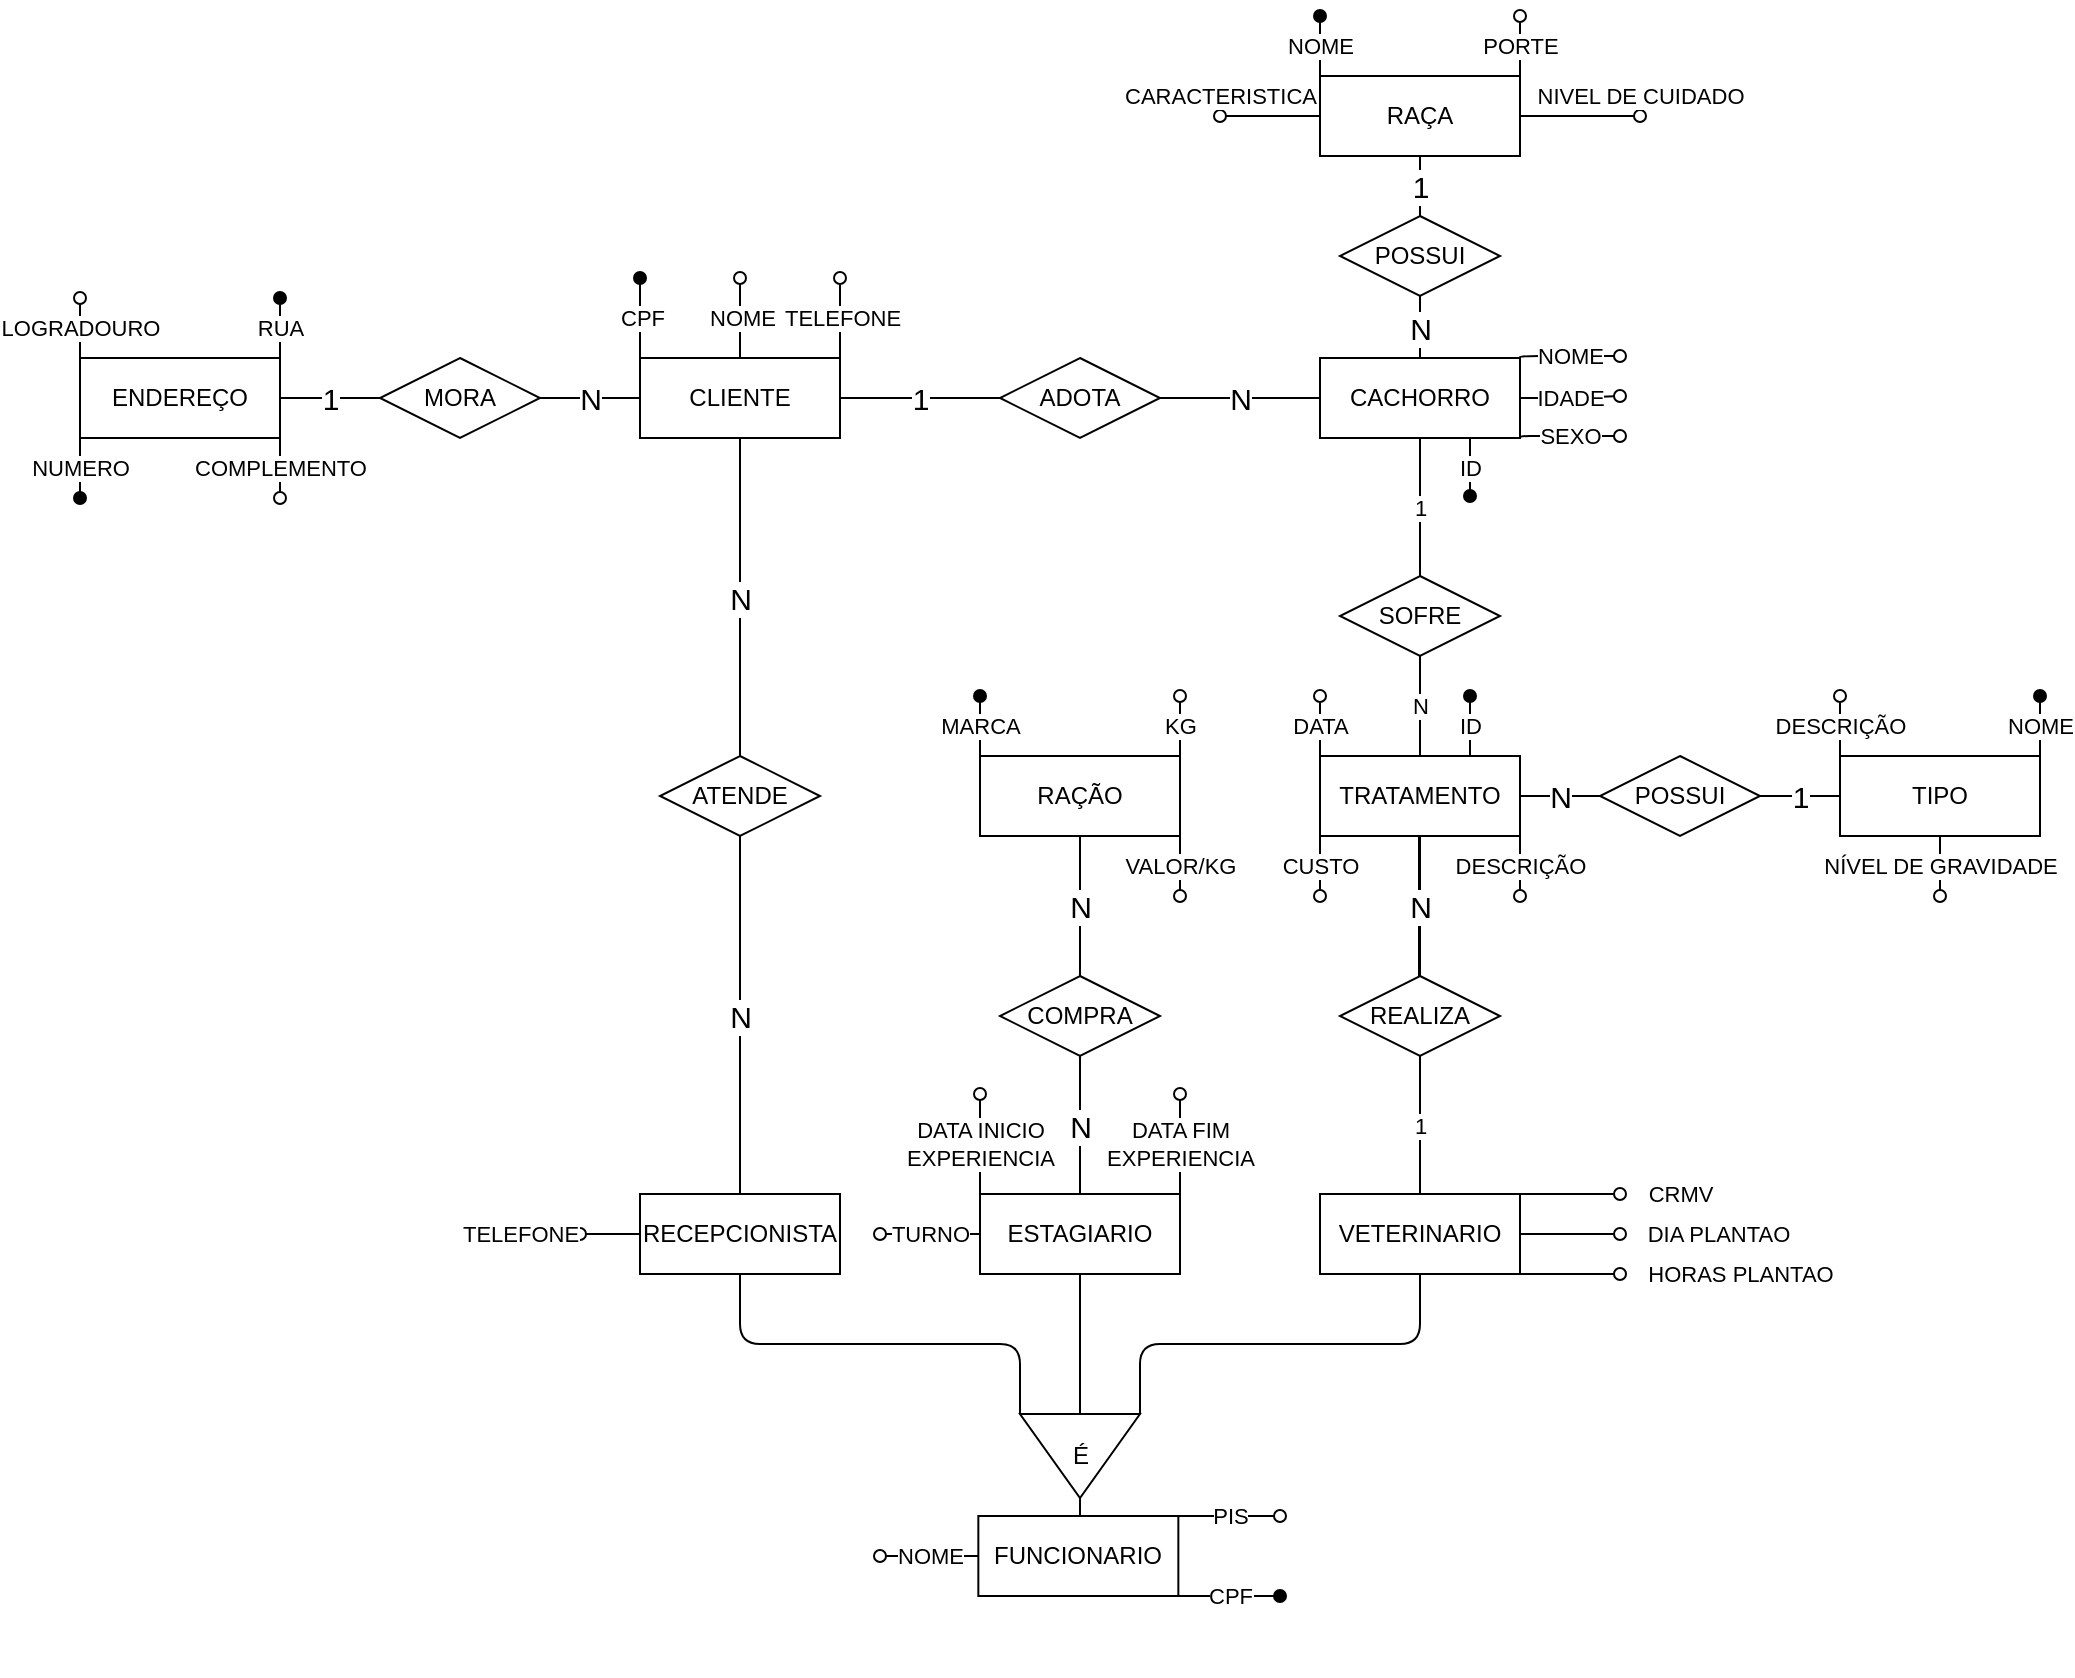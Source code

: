 <mxfile version="14.4.3" type="device"><diagram id="XedlNGm-TynJcrJwftUU" name="Página-1"><mxGraphModel dx="774" dy="694" grid="1" gridSize="10" guides="1" tooltips="1" connect="1" arrows="1" fold="1" page="1" pageScale="1" pageWidth="1169" pageHeight="827" math="0" shadow="0"><root><mxCell id="0"/><mxCell id="1" parent="0"/><mxCell id="xJMYAYX4URUipwAEhedn-18" value="" style="edgeStyle=orthogonalEdgeStyle;orthogonalLoop=1;jettySize=auto;html=1;endArrow=none;endFill=0;" parent="1" source="xJMYAYX4URUipwAEhedn-1" target="xJMYAYX4URUipwAEhedn-14" edge="1"><mxGeometry relative="1" as="geometry"/></mxCell><mxCell id="FJ8FyLJCxzzB5OLbuEVN-20" value="NOME" style="edgeStyle=orthogonalEdgeStyle;orthogonalLoop=1;jettySize=auto;html=1;exitX=1;exitY=0;exitDx=0;exitDy=0;endArrow=oval;endFill=0;" parent="1" source="xJMYAYX4URUipwAEhedn-1" edge="1"><mxGeometry relative="1" as="geometry"><mxPoint x="840" y="180" as="targetPoint"/><Array as="points"><mxPoint x="810" y="180"/><mxPoint x="810" y="180"/></Array></mxGeometry></mxCell><mxCell id="FJ8FyLJCxzzB5OLbuEVN-23" value="IDADE" style="edgeStyle=orthogonalEdgeStyle;orthogonalLoop=1;jettySize=auto;html=1;exitX=1;exitY=0.5;exitDx=0;exitDy=0;endArrow=oval;endFill=0;" parent="1" source="xJMYAYX4URUipwAEhedn-1" edge="1"><mxGeometry relative="1" as="geometry"><mxPoint x="840" y="200" as="targetPoint"/></mxGeometry></mxCell><mxCell id="FJ8FyLJCxzzB5OLbuEVN-24" value="SEXO" style="edgeStyle=orthogonalEdgeStyle;orthogonalLoop=1;jettySize=auto;html=1;exitX=1;exitY=1;exitDx=0;exitDy=0;endArrow=oval;endFill=0;" parent="1" source="xJMYAYX4URUipwAEhedn-1" edge="1"><mxGeometry relative="1" as="geometry"><mxPoint x="840" y="220" as="targetPoint"/><Array as="points"><mxPoint x="800" y="220"/><mxPoint x="800" y="220"/></Array></mxGeometry></mxCell><mxCell id="FJ8FyLJCxzzB5OLbuEVN-27" value="ID" style="edgeStyle=orthogonalEdgeStyle;orthogonalLoop=1;jettySize=auto;html=1;exitX=0.75;exitY=1;exitDx=0;exitDy=0;endArrow=oval;endFill=1;" parent="1" source="xJMYAYX4URUipwAEhedn-1" edge="1"><mxGeometry relative="1" as="geometry"><mxPoint x="765" y="250" as="targetPoint"/></mxGeometry></mxCell><mxCell id="xJMYAYX4URUipwAEhedn-1" value="CACHORRO" style="whiteSpace=wrap;html=1;align=center;" parent="1" vertex="1"><mxGeometry x="690" y="181" width="100" height="40" as="geometry"/></mxCell><mxCell id="FJ8FyLJCxzzB5OLbuEVN-21" value="NOME" style="edgeStyle=orthogonalEdgeStyle;orthogonalLoop=1;jettySize=auto;html=1;exitX=0;exitY=0;exitDx=0;exitDy=0;endArrow=oval;endFill=1;" parent="1" source="xJMYAYX4URUipwAEhedn-2" edge="1"><mxGeometry relative="1" as="geometry"><mxPoint x="690" y="10" as="targetPoint"/></mxGeometry></mxCell><mxCell id="FJ8FyLJCxzzB5OLbuEVN-22" value="PORTE" style="edgeStyle=orthogonalEdgeStyle;orthogonalLoop=1;jettySize=auto;html=1;exitX=1;exitY=0;exitDx=0;exitDy=0;endArrow=oval;endFill=0;" parent="1" source="xJMYAYX4URUipwAEhedn-2" edge="1"><mxGeometry relative="1" as="geometry"><mxPoint x="790" y="10" as="targetPoint"/></mxGeometry></mxCell><mxCell id="q4h8IBON4PKdlbSrn7El-2" value="NIVEL DE CUIDADO" style="edgeStyle=orthogonalEdgeStyle;orthogonalLoop=1;jettySize=auto;html=1;exitX=1;exitY=0.5;exitDx=0;exitDy=0;endArrow=oval;endFill=0;" parent="1" source="xJMYAYX4URUipwAEhedn-2" edge="1"><mxGeometry x="1" y="10" relative="1" as="geometry"><mxPoint x="850" y="60" as="targetPoint"/><mxPoint as="offset"/></mxGeometry></mxCell><mxCell id="q4h8IBON4PKdlbSrn7El-3" value="CARACTERISTICA" style="edgeStyle=orthogonalEdgeStyle;orthogonalLoop=1;jettySize=auto;html=1;exitX=0;exitY=0.5;exitDx=0;exitDy=0;endArrow=oval;endFill=0;" parent="1" source="xJMYAYX4URUipwAEhedn-2" edge="1"><mxGeometry x="1" y="-10" relative="1" as="geometry"><mxPoint x="640" y="60" as="targetPoint"/><mxPoint as="offset"/></mxGeometry></mxCell><mxCell id="xJMYAYX4URUipwAEhedn-2" value="RAÇA" style="whiteSpace=wrap;html=1;align=center;" parent="1" vertex="1"><mxGeometry x="690" y="40" width="100" height="40" as="geometry"/></mxCell><mxCell id="FJ8FyLJCxzzB5OLbuEVN-13" value="CRMV" style="edgeStyle=orthogonalEdgeStyle;orthogonalLoop=1;jettySize=auto;html=1;exitX=1;exitY=0;exitDx=0;exitDy=0;endArrow=oval;endFill=0;" parent="1" source="xJMYAYX4URUipwAEhedn-5" edge="1"><mxGeometry x="1" y="30" relative="1" as="geometry"><mxPoint x="840" y="599" as="targetPoint"/><Array as="points"><mxPoint x="810" y="599"/><mxPoint x="810" y="599"/></Array><mxPoint x="30" y="30" as="offset"/></mxGeometry></mxCell><mxCell id="5Rn8ZBF-tjlBRXu6AQv--5" value="DIA PLANTAO" style="edgeStyle=orthogonalEdgeStyle;orthogonalLoop=1;jettySize=auto;html=1;exitX=1;exitY=0.5;exitDx=0;exitDy=0;endArrow=oval;endFill=0;" parent="1" source="xJMYAYX4URUipwAEhedn-5" edge="1"><mxGeometry x="1" y="50" relative="1" as="geometry"><mxPoint x="840" y="619" as="targetPoint"/><mxPoint x="50" y="50" as="offset"/></mxGeometry></mxCell><mxCell id="5Rn8ZBF-tjlBRXu6AQv--6" value="HORAS PLANTAO" style="edgeStyle=orthogonalEdgeStyle;orthogonalLoop=1;jettySize=auto;html=1;exitX=1;exitY=1;exitDx=0;exitDy=0;endArrow=oval;endFill=0;" parent="1" source="xJMYAYX4URUipwAEhedn-5" edge="1"><mxGeometry x="1" y="60" relative="1" as="geometry"><mxPoint x="840" y="639" as="targetPoint"/><Array as="points"><mxPoint x="810" y="639"/><mxPoint x="810" y="639"/></Array><mxPoint x="60" y="60" as="offset"/></mxGeometry></mxCell><mxCell id="xJMYAYX4URUipwAEhedn-5" value="VETERINARIO" style="whiteSpace=wrap;html=1;align=center;" parent="1" vertex="1"><mxGeometry x="690" y="599" width="100" height="40" as="geometry"/></mxCell><mxCell id="EOhZsqawTNz5AvJtSIfE-19" style="edgeStyle=orthogonalEdgeStyle;orthogonalLoop=1;jettySize=auto;html=1;exitX=0.5;exitY=1;exitDx=0;exitDy=0;entryX=1;entryY=1;entryDx=0;entryDy=0;entryPerimeter=0;endArrow=none;endFill=0;" parent="1" source="xJMYAYX4URUipwAEhedn-6" target="xJMYAYX4URUipwAEhedn-23" edge="1"><mxGeometry relative="1" as="geometry"/></mxCell><mxCell id="5Rn8ZBF-tjlBRXu6AQv--3" value="TELEFONE" style="edgeStyle=orthogonalEdgeStyle;orthogonalLoop=1;jettySize=auto;html=1;exitX=0;exitY=0.5;exitDx=0;exitDy=0;endArrow=oval;endFill=0;" parent="1" source="xJMYAYX4URUipwAEhedn-6" edge="1"><mxGeometry x="1" y="30" relative="1" as="geometry"><mxPoint x="320" y="619" as="targetPoint"/><mxPoint x="-30" y="-30" as="offset"/></mxGeometry></mxCell><mxCell id="xJMYAYX4URUipwAEhedn-6" value="RECEPCIONISTA" style="whiteSpace=wrap;html=1;align=center;" parent="1" vertex="1"><mxGeometry x="350" y="599" width="100" height="40" as="geometry"/></mxCell><mxCell id="FJ8FyLJCxzzB5OLbuEVN-25" value="DATA INICIO&lt;br&gt;EXPERIENCIA" style="edgeStyle=orthogonalEdgeStyle;orthogonalLoop=1;jettySize=auto;html=1;exitX=0;exitY=0;exitDx=0;exitDy=0;endArrow=oval;endFill=0;" parent="1" source="xJMYAYX4URUipwAEhedn-8" edge="1"><mxGeometry relative="1" as="geometry"><mxPoint x="520" y="549" as="targetPoint"/></mxGeometry></mxCell><mxCell id="FJ8FyLJCxzzB5OLbuEVN-26" value="DATA FIM&lt;br&gt;EXPERIENCIA" style="edgeStyle=orthogonalEdgeStyle;orthogonalLoop=1;jettySize=auto;html=1;exitX=1;exitY=0;exitDx=0;exitDy=0;endArrow=oval;endFill=0;" parent="1" source="xJMYAYX4URUipwAEhedn-8" edge="1"><mxGeometry relative="1" as="geometry"><mxPoint x="620" y="549" as="targetPoint"/></mxGeometry></mxCell><mxCell id="5Rn8ZBF-tjlBRXu6AQv--4" value="TURNO" style="edgeStyle=orthogonalEdgeStyle;orthogonalLoop=1;jettySize=auto;html=1;exitX=0;exitY=0.5;exitDx=0;exitDy=0;endArrow=oval;endFill=0;" parent="1" source="xJMYAYX4URUipwAEhedn-8" edge="1"><mxGeometry relative="1" as="geometry"><mxPoint x="470" y="619" as="targetPoint"/></mxGeometry></mxCell><mxCell id="xJMYAYX4URUipwAEhedn-8" value="ESTAGIARIO" style="whiteSpace=wrap;html=1;align=center;" parent="1" vertex="1"><mxGeometry x="520" y="599" width="100" height="40" as="geometry"/></mxCell><mxCell id="xJMYAYX4URUipwAEhedn-22" value="N" style="edgeStyle=orthogonalEdgeStyle;orthogonalLoop=1;jettySize=auto;html=1;endArrow=none;endFill=0;fontSize=15;" parent="1" source="xJMYAYX4URUipwAEhedn-9" target="xJMYAYX4URUipwAEhedn-19" edge="1"><mxGeometry relative="1" as="geometry"/></mxCell><mxCell id="xJMYAYX4URUipwAEhedn-21" value="1" style="edgeStyle=orthogonalEdgeStyle;orthogonalLoop=1;jettySize=auto;html=1;endArrow=none;endFill=0;fontSize=15;" parent="1" source="xJMYAYX4URUipwAEhedn-10" target="xJMYAYX4URUipwAEhedn-19" edge="1"><mxGeometry relative="1" as="geometry"/></mxCell><mxCell id="FJ8FyLJCxzzB5OLbuEVN-17" value="MARCA" style="edgeStyle=orthogonalEdgeStyle;orthogonalLoop=1;jettySize=auto;html=1;exitX=0;exitY=0;exitDx=0;exitDy=0;endArrow=oval;endFill=1;" parent="1" source="xJMYAYX4URUipwAEhedn-13" edge="1"><mxGeometry relative="1" as="geometry"><mxPoint x="520" y="350" as="targetPoint"/></mxGeometry></mxCell><mxCell id="FJ8FyLJCxzzB5OLbuEVN-18" value="KG" style="edgeStyle=orthogonalEdgeStyle;orthogonalLoop=1;jettySize=auto;html=1;exitX=1;exitY=0;exitDx=0;exitDy=0;endArrow=oval;endFill=0;" parent="1" source="xJMYAYX4URUipwAEhedn-13" edge="1"><mxGeometry relative="1" as="geometry"><mxPoint x="620" y="350" as="targetPoint"/></mxGeometry></mxCell><mxCell id="FJ8FyLJCxzzB5OLbuEVN-19" value="VALOR/KG" style="edgeStyle=orthogonalEdgeStyle;orthogonalLoop=1;jettySize=auto;html=1;exitX=1;exitY=1;exitDx=0;exitDy=0;endArrow=oval;endFill=0;" parent="1" source="xJMYAYX4URUipwAEhedn-13" edge="1"><mxGeometry relative="1" as="geometry"><mxPoint x="620" y="450" as="targetPoint"/></mxGeometry></mxCell><mxCell id="xJMYAYX4URUipwAEhedn-13" value="RAÇÃO" style="whiteSpace=wrap;html=1;align=center;" parent="1" vertex="1"><mxGeometry x="520" y="380" width="100" height="40" as="geometry"/></mxCell><mxCell id="xJMYAYX4URUipwAEhedn-15" value="1" style="edgeStyle=orthogonalEdgeStyle;orthogonalLoop=1;jettySize=auto;html=1;endArrow=none;endFill=0;fontSize=15;" parent="1" source="xJMYAYX4URUipwAEhedn-14" target="xJMYAYX4URUipwAEhedn-2" edge="1"><mxGeometry relative="1" as="geometry"/></mxCell><mxCell id="xJMYAYX4URUipwAEhedn-16" value="N" style="edgeStyle=orthogonalEdgeStyle;orthogonalLoop=1;jettySize=auto;html=1;endArrow=none;endFill=0;fontSize=15;" parent="1" source="xJMYAYX4URUipwAEhedn-14" target="xJMYAYX4URUipwAEhedn-1" edge="1"><mxGeometry relative="1" as="geometry"/></mxCell><mxCell id="xJMYAYX4URUipwAEhedn-14" value="POSSUI" style="shape=rhombus;perimeter=rhombusPerimeter;whiteSpace=wrap;html=1;align=center;" parent="1" vertex="1"><mxGeometry x="700" y="110" width="80" height="40" as="geometry"/></mxCell><mxCell id="xJMYAYX4URUipwAEhedn-19" value="MORA" style="shape=rhombus;perimeter=rhombusPerimeter;whiteSpace=wrap;html=1;align=center;" parent="1" vertex="1"><mxGeometry x="220" y="181" width="80" height="40" as="geometry"/></mxCell><mxCell id="xJMYAYX4URUipwAEhedn-24" value="" style="edgeStyle=orthogonalEdgeStyle;orthogonalLoop=1;jettySize=auto;html=1;endArrow=none;endFill=0;" parent="1" source="xJMYAYX4URUipwAEhedn-23" target="xJMYAYX4URUipwAEhedn-3" edge="1"><mxGeometry relative="1" as="geometry"/></mxCell><mxCell id="xJMYAYX4URUipwAEhedn-25" style="edgeStyle=orthogonalEdgeStyle;orthogonalLoop=1;jettySize=auto;html=1;exitX=0;exitY=1;exitDx=0;exitDy=0;exitPerimeter=0;entryX=0.5;entryY=1;entryDx=0;entryDy=0;endArrow=none;endFill=0;" parent="1" source="xJMYAYX4URUipwAEhedn-23" target="xJMYAYX4URUipwAEhedn-5" edge="1"><mxGeometry relative="1" as="geometry"/></mxCell><mxCell id="xJMYAYX4URUipwAEhedn-30" value="" style="group;" parent="1" vertex="1" connectable="0"><mxGeometry x="540" y="709" width="60" height="42" as="geometry"/></mxCell><mxCell id="xJMYAYX4URUipwAEhedn-23" value="" style="verticalLabelPosition=bottom;verticalAlign=top;html=1;shape=mxgraph.basic.acute_triangle;dx=0.5;rotation=-180;" parent="xJMYAYX4URUipwAEhedn-30" vertex="1"><mxGeometry width="60" height="42" as="geometry"/></mxCell><mxCell id="xJMYAYX4URUipwAEhedn-29" value="É" style="text;html=1;align=center;verticalAlign=middle;resizable=0;points=[];autosize=1;" parent="xJMYAYX4URUipwAEhedn-30" vertex="1"><mxGeometry x="20" y="11" width="20" height="20" as="geometry"/></mxCell><mxCell id="EOhZsqawTNz5AvJtSIfE-21" value="N" style="edgeStyle=orthogonalEdgeStyle;orthogonalLoop=1;jettySize=auto;html=1;endArrow=none;endFill=0;fontSize=15;" parent="1" source="xJMYAYX4URUipwAEhedn-38" target="xJMYAYX4URUipwAEhedn-8" edge="1"><mxGeometry relative="1" as="geometry"/></mxCell><mxCell id="EOhZsqawTNz5AvJtSIfE-22" value="N" style="edgeStyle=orthogonalEdgeStyle;orthogonalLoop=1;jettySize=auto;html=1;endArrow=none;endFill=0;fontSize=15;" parent="1" source="xJMYAYX4URUipwAEhedn-38" target="xJMYAYX4URUipwAEhedn-13" edge="1"><mxGeometry relative="1" as="geometry"/></mxCell><mxCell id="xJMYAYX4URUipwAEhedn-38" value="COMPRA" style="shape=rhombus;perimeter=rhombusPerimeter;whiteSpace=wrap;html=1;align=center;" parent="1" vertex="1"><mxGeometry x="530" y="490" width="80" height="40" as="geometry"/></mxCell><mxCell id="EOhZsqawTNz5AvJtSIfE-10" value="1" style="edgeStyle=orthogonalEdgeStyle;orthogonalLoop=1;jettySize=auto;html=1;endArrow=none;endFill=0;fontSize=15;" parent="1" source="EOhZsqawTNz5AvJtSIfE-8" target="xJMYAYX4URUipwAEhedn-9" edge="1"><mxGeometry relative="1" as="geometry"/></mxCell><mxCell id="QJ902iO74DPR57PnEqc3-2" value="N" style="edgeStyle=orthogonalEdgeStyle;rounded=0;orthogonalLoop=1;jettySize=auto;html=1;exitX=1;exitY=0.5;exitDx=0;exitDy=0;entryX=0;entryY=0.5;entryDx=0;entryDy=0;endArrow=none;endFill=0;fontSize=15;" parent="1" source="EOhZsqawTNz5AvJtSIfE-8" target="xJMYAYX4URUipwAEhedn-1" edge="1"><mxGeometry relative="1" as="geometry"/></mxCell><mxCell id="EOhZsqawTNz5AvJtSIfE-8" value="ADOTA" style="shape=rhombus;perimeter=rhombusPerimeter;whiteSpace=wrap;html=1;align=center;" parent="1" vertex="1"><mxGeometry x="530" y="181" width="80" height="40" as="geometry"/></mxCell><mxCell id="EOhZsqawTNz5AvJtSIfE-17" value="N" style="edgeStyle=orthogonalEdgeStyle;orthogonalLoop=1;jettySize=auto;html=1;endArrow=none;endFill=0;fontSize=15;" parent="1" source="EOhZsqawTNz5AvJtSIfE-16" target="xJMYAYX4URUipwAEhedn-9" edge="1"><mxGeometry relative="1" as="geometry"/></mxCell><mxCell id="FJ8FyLJCxzzB5OLbuEVN-14" value="N" style="edgeStyle=orthogonalEdgeStyle;orthogonalLoop=1;jettySize=auto;html=1;entryX=0.5;entryY=0;entryDx=0;entryDy=0;endArrow=none;endFill=0;fontSize=15;" parent="1" source="EOhZsqawTNz5AvJtSIfE-16" target="xJMYAYX4URUipwAEhedn-6" edge="1"><mxGeometry relative="1" as="geometry"/></mxCell><mxCell id="EOhZsqawTNz5AvJtSIfE-16" value="ATENDE" style="shape=rhombus;perimeter=rhombusPerimeter;whiteSpace=wrap;html=1;align=center;" parent="1" vertex="1"><mxGeometry x="360" y="380" width="80" height="40" as="geometry"/></mxCell><mxCell id="EOhZsqawTNz5AvJtSIfE-20" style="edgeStyle=orthogonalEdgeStyle;orthogonalLoop=1;jettySize=auto;html=1;exitX=0.5;exitY=1;exitDx=0;exitDy=0;exitPerimeter=0;entryX=0.5;entryY=1;entryDx=0;entryDy=0;endArrow=none;endFill=0;" parent="1" source="xJMYAYX4URUipwAEhedn-23" target="xJMYAYX4URUipwAEhedn-8" edge="1"><mxGeometry relative="1" as="geometry"/></mxCell><mxCell id="EOhZsqawTNz5AvJtSIfE-34" value="N" style="edgeStyle=orthogonalEdgeStyle;orthogonalLoop=1;jettySize=auto;html=1;exitX=0.5;exitY=0;exitDx=0;exitDy=0;entryX=0.5;entryY=1;entryDx=0;entryDy=0;endArrow=none;endFill=0;" parent="1" source="EOhZsqawTNz5AvJtSIfE-27" target="EOhZsqawTNz5AvJtSIfE-30" edge="1"><mxGeometry relative="1" as="geometry"/></mxCell><mxCell id="w13aomsYj2kEFcXb-ovq-7" value="DATA" style="edgeStyle=orthogonalEdgeStyle;orthogonalLoop=1;jettySize=auto;html=1;exitX=0;exitY=0;exitDx=0;exitDy=0;endArrow=oval;endFill=0;" parent="1" source="EOhZsqawTNz5AvJtSIfE-27" edge="1"><mxGeometry relative="1" as="geometry"><mxPoint x="690" y="350" as="targetPoint"/></mxGeometry></mxCell><mxCell id="q4h8IBON4PKdlbSrn7El-5" value="CUSTO" style="edgeStyle=orthogonalEdgeStyle;orthogonalLoop=1;jettySize=auto;html=1;exitX=0;exitY=1;exitDx=0;exitDy=0;endArrow=oval;endFill=0;" parent="1" source="EOhZsqawTNz5AvJtSIfE-27" edge="1"><mxGeometry relative="1" as="geometry"><mxPoint x="690" y="450" as="targetPoint"/></mxGeometry></mxCell><mxCell id="5Rn8ZBF-tjlBRXu6AQv--8" value="N" style="edgeStyle=orthogonalEdgeStyle;orthogonalLoop=1;jettySize=auto;html=1;endArrow=none;endFill=0;fontSize=15;" parent="1" source="EOhZsqawTNz5AvJtSIfE-27" target="5Rn8ZBF-tjlBRXu6AQv--7" edge="1"><mxGeometry relative="1" as="geometry"/></mxCell><mxCell id="5Rn8ZBF-tjlBRXu6AQv--18" value="DESCRIÇÃO" style="edgeStyle=orthogonalEdgeStyle;orthogonalLoop=1;jettySize=auto;html=1;exitX=1;exitY=1;exitDx=0;exitDy=0;endArrow=oval;endFill=0;" parent="1" source="EOhZsqawTNz5AvJtSIfE-27" edge="1"><mxGeometry relative="1" as="geometry"><mxPoint x="790" y="450" as="targetPoint"/></mxGeometry></mxCell><mxCell id="07YF330eBQCuUzr6lQkR-1" value="ID" style="edgeStyle=orthogonalEdgeStyle;rounded=0;orthogonalLoop=1;jettySize=auto;html=1;exitX=0.75;exitY=0;exitDx=0;exitDy=0;endArrow=oval;endFill=1;" edge="1" parent="1" source="EOhZsqawTNz5AvJtSIfE-27"><mxGeometry relative="1" as="geometry"><mxPoint x="765" y="350" as="targetPoint"/></mxGeometry></mxCell><mxCell id="EOhZsqawTNz5AvJtSIfE-27" value="TRATAMENTO" style="whiteSpace=wrap;html=1;align=center;" parent="1" vertex="1"><mxGeometry x="690" y="380" width="100" height="40" as="geometry"/></mxCell><mxCell id="EOhZsqawTNz5AvJtSIfE-35" value="1" style="edgeStyle=orthogonalEdgeStyle;orthogonalLoop=1;jettySize=auto;html=1;exitX=0.5;exitY=0;exitDx=0;exitDy=0;entryX=0.5;entryY=1;entryDx=0;entryDy=0;endArrow=none;endFill=0;" parent="1" source="EOhZsqawTNz5AvJtSIfE-30" target="xJMYAYX4URUipwAEhedn-1" edge="1"><mxGeometry relative="1" as="geometry"/></mxCell><mxCell id="EOhZsqawTNz5AvJtSIfE-30" value="SOFRE" style="shape=rhombus;perimeter=rhombusPerimeter;whiteSpace=wrap;html=1;align=center;" parent="1" vertex="1"><mxGeometry x="700" y="290" width="80" height="40" as="geometry"/></mxCell><mxCell id="EOhZsqawTNz5AvJtSIfE-32" value="N" style="edgeStyle=orthogonalEdgeStyle;orthogonalLoop=1;jettySize=auto;html=1;exitX=0.5;exitY=0;exitDx=0;exitDy=0;entryX=0.5;entryY=1;entryDx=0;entryDy=0;endArrow=none;endFill=0;" parent="1" source="EOhZsqawTNz5AvJtSIfE-31" target="EOhZsqawTNz5AvJtSIfE-27" edge="1"><mxGeometry relative="1" as="geometry"/></mxCell><mxCell id="EOhZsqawTNz5AvJtSIfE-33" value="1" style="edgeStyle=orthogonalEdgeStyle;orthogonalLoop=1;jettySize=auto;html=1;exitX=0.5;exitY=1;exitDx=0;exitDy=0;endArrow=none;endFill=0;" parent="1" source="EOhZsqawTNz5AvJtSIfE-31" target="xJMYAYX4URUipwAEhedn-5" edge="1"><mxGeometry relative="1" as="geometry"/></mxCell><mxCell id="EOhZsqawTNz5AvJtSIfE-31" value="REALIZA" style="shape=rhombus;perimeter=rhombusPerimeter;whiteSpace=wrap;html=1;align=center;" parent="1" vertex="1"><mxGeometry x="700" y="490" width="80" height="40" as="geometry"/></mxCell><mxCell id="FJ8FyLJCxzzB5OLbuEVN-6" value="" style="group;" parent="1" vertex="1" connectable="0"><mxGeometry x="70" y="151" width="100" height="100" as="geometry"/></mxCell><mxCell id="FJ8FyLJCxzzB5OLbuEVN-1" value="LOGRADOURO" style="edgeStyle=orthogonalEdgeStyle;orthogonalLoop=1;jettySize=auto;html=1;exitX=0;exitY=0;exitDx=0;exitDy=0;endArrow=oval;endFill=0;" parent="FJ8FyLJCxzzB5OLbuEVN-6" source="xJMYAYX4URUipwAEhedn-10" edge="1"><mxGeometry relative="1" as="geometry"><mxPoint as="targetPoint"/></mxGeometry></mxCell><mxCell id="FJ8FyLJCxzzB5OLbuEVN-2" value="RUA" style="edgeStyle=orthogonalEdgeStyle;orthogonalLoop=1;jettySize=auto;html=1;exitX=1;exitY=0;exitDx=0;exitDy=0;endArrow=oval;endFill=1;" parent="FJ8FyLJCxzzB5OLbuEVN-6" source="xJMYAYX4URUipwAEhedn-10" edge="1"><mxGeometry relative="1" as="geometry"><mxPoint x="100" as="targetPoint"/></mxGeometry></mxCell><mxCell id="FJ8FyLJCxzzB5OLbuEVN-3" value="NUMERO" style="edgeStyle=orthogonalEdgeStyle;orthogonalLoop=1;jettySize=auto;html=1;exitX=0;exitY=1;exitDx=0;exitDy=0;endArrow=oval;endFill=1;" parent="FJ8FyLJCxzzB5OLbuEVN-6" source="xJMYAYX4URUipwAEhedn-10" edge="1"><mxGeometry relative="1" as="geometry"><mxPoint y="100" as="targetPoint"/></mxGeometry></mxCell><mxCell id="FJ8FyLJCxzzB5OLbuEVN-4" value="COMPLEMENTO" style="edgeStyle=orthogonalEdgeStyle;orthogonalLoop=1;jettySize=auto;html=1;exitX=1;exitY=1;exitDx=0;exitDy=0;endArrow=oval;endFill=0;" parent="FJ8FyLJCxzzB5OLbuEVN-6" source="xJMYAYX4URUipwAEhedn-10" edge="1"><mxGeometry relative="1" as="geometry"><mxPoint x="100" y="100" as="targetPoint"/></mxGeometry></mxCell><mxCell id="xJMYAYX4URUipwAEhedn-10" value="ENDEREÇO" style="whiteSpace=wrap;html=1;align=center;" parent="FJ8FyLJCxzzB5OLbuEVN-6" vertex="1"><mxGeometry y="30" width="100" height="40" as="geometry"/></mxCell><mxCell id="FJ8FyLJCxzzB5OLbuEVN-15" value="" style="group;" parent="1" vertex="1" connectable="0"><mxGeometry x="350" y="141" width="100" height="80" as="geometry"/></mxCell><mxCell id="FJ8FyLJCxzzB5OLbuEVN-7" value="CPF" style="edgeStyle=orthogonalEdgeStyle;orthogonalLoop=1;jettySize=auto;html=1;exitX=0;exitY=0;exitDx=0;exitDy=0;endArrow=oval;endFill=1;" parent="FJ8FyLJCxzzB5OLbuEVN-15" source="xJMYAYX4URUipwAEhedn-9" edge="1"><mxGeometry relative="1" as="geometry"><mxPoint as="targetPoint"/></mxGeometry></mxCell><mxCell id="FJ8FyLJCxzzB5OLbuEVN-8" value="NOME" style="edgeStyle=orthogonalEdgeStyle;orthogonalLoop=1;jettySize=auto;html=1;exitX=0.5;exitY=0;exitDx=0;exitDy=0;endArrow=oval;endFill=0;" parent="FJ8FyLJCxzzB5OLbuEVN-15" source="xJMYAYX4URUipwAEhedn-9" edge="1"><mxGeometry relative="1" as="geometry"><mxPoint x="50" as="targetPoint"/></mxGeometry></mxCell><mxCell id="FJ8FyLJCxzzB5OLbuEVN-9" value="TELEFONE" style="edgeStyle=orthogonalEdgeStyle;orthogonalLoop=1;jettySize=auto;html=1;exitX=1;exitY=0;exitDx=0;exitDy=0;endArrow=oval;endFill=0;" parent="FJ8FyLJCxzzB5OLbuEVN-15" source="xJMYAYX4URUipwAEhedn-9" edge="1"><mxGeometry relative="1" as="geometry"><mxPoint x="100" as="targetPoint"/></mxGeometry></mxCell><mxCell id="xJMYAYX4URUipwAEhedn-9" value="CLIENTE" style="whiteSpace=wrap;html=1;align=center;" parent="FJ8FyLJCxzzB5OLbuEVN-15" vertex="1"><mxGeometry y="40" width="100" height="40" as="geometry"/></mxCell><mxCell id="w13aomsYj2kEFcXb-ovq-1" value="" style="group;container=1;" parent="1" vertex="1" connectable="0"><mxGeometry x="519.17" y="760" width="131" height="80" as="geometry"/></mxCell><mxCell id="QJ902iO74DPR57PnEqc3-6" value="" style="group" parent="w13aomsYj2kEFcXb-ovq-1" vertex="1" connectable="0"><mxGeometry x="-49.17" width="180.17" height="40" as="geometry"/></mxCell><mxCell id="FJ8FyLJCxzzB5OLbuEVN-10" value="NOME" style="edgeStyle=orthogonalEdgeStyle;orthogonalLoop=1;jettySize=auto;html=1;exitX=0;exitY=0.5;exitDx=0;exitDy=0;endArrow=oval;endFill=0;" parent="QJ902iO74DPR57PnEqc3-6" source="xJMYAYX4URUipwAEhedn-3" edge="1"><mxGeometry relative="1" as="geometry"><mxPoint y="20" as="targetPoint"/></mxGeometry></mxCell><mxCell id="FJ8FyLJCxzzB5OLbuEVN-11" value="CPF" style="edgeStyle=orthogonalEdgeStyle;orthogonalLoop=1;jettySize=auto;html=1;exitX=1;exitY=1;exitDx=0;exitDy=0;endArrow=oval;endFill=1;" parent="QJ902iO74DPR57PnEqc3-6" source="xJMYAYX4URUipwAEhedn-3" edge="1"><mxGeometry relative="1" as="geometry"><mxPoint x="200" y="40" as="targetPoint"/><Array as="points"><mxPoint x="160.17" y="40"/><mxPoint x="160.17" y="40"/></Array></mxGeometry></mxCell><mxCell id="FJ8FyLJCxzzB5OLbuEVN-12" value="PIS" style="edgeStyle=orthogonalEdgeStyle;orthogonalLoop=1;jettySize=auto;html=1;exitX=1;exitY=0;exitDx=0;exitDy=0;endArrow=oval;endFill=0;" parent="QJ902iO74DPR57PnEqc3-6" source="xJMYAYX4URUipwAEhedn-3" edge="1"><mxGeometry relative="1" as="geometry"><mxPoint x="200" as="targetPoint"/><Array as="points"><mxPoint x="180.17"/><mxPoint x="180.17"/></Array></mxGeometry></mxCell><mxCell id="xJMYAYX4URUipwAEhedn-3" value="FUNCIONARIO" style="whiteSpace=wrap;html=1;align=center;" parent="QJ902iO74DPR57PnEqc3-6" vertex="1"><mxGeometry x="49.17" width="100" height="40" as="geometry"/></mxCell><mxCell id="5Rn8ZBF-tjlBRXu6AQv--7" value="POSSUI" style="shape=rhombus;perimeter=rhombusPerimeter;whiteSpace=wrap;html=1;align=center;" parent="1" vertex="1"><mxGeometry x="830" y="380" width="80" height="40" as="geometry"/></mxCell><mxCell id="5Rn8ZBF-tjlBRXu6AQv--10" value="1" style="edgeStyle=orthogonalEdgeStyle;orthogonalLoop=1;jettySize=auto;html=1;endArrow=none;endFill=0;fontSize=15;" parent="1" source="5Rn8ZBF-tjlBRXu6AQv--9" target="5Rn8ZBF-tjlBRXu6AQv--7" edge="1"><mxGeometry relative="1" as="geometry"/></mxCell><mxCell id="5Rn8ZBF-tjlBRXu6AQv--12" value="NOME" style="edgeStyle=orthogonalEdgeStyle;orthogonalLoop=1;jettySize=auto;html=1;exitX=1;exitY=0;exitDx=0;exitDy=0;endArrow=oval;endFill=1;" parent="1" source="5Rn8ZBF-tjlBRXu6AQv--9" edge="1"><mxGeometry relative="1" as="geometry"><mxPoint x="1050" y="350" as="targetPoint"/></mxGeometry></mxCell><mxCell id="5Rn8ZBF-tjlBRXu6AQv--14" value="DESCRIÇÃO" style="edgeStyle=orthogonalEdgeStyle;orthogonalLoop=1;jettySize=auto;html=1;exitX=0;exitY=0;exitDx=0;exitDy=0;endArrow=oval;endFill=0;" parent="1" source="5Rn8ZBF-tjlBRXu6AQv--9" edge="1"><mxGeometry relative="1" as="geometry"><mxPoint x="950" y="350" as="targetPoint"/></mxGeometry></mxCell><mxCell id="5Rn8ZBF-tjlBRXu6AQv--17" value="NÍVEL DE GRAVIDADE" style="edgeStyle=orthogonalEdgeStyle;orthogonalLoop=1;jettySize=auto;html=1;exitX=0.5;exitY=1;exitDx=0;exitDy=0;endArrow=oval;endFill=0;" parent="1" source="5Rn8ZBF-tjlBRXu6AQv--9" edge="1"><mxGeometry relative="1" as="geometry"><mxPoint x="1000" y="450" as="targetPoint"/></mxGeometry></mxCell><mxCell id="5Rn8ZBF-tjlBRXu6AQv--9" value="TIPO" style="whiteSpace=wrap;html=1;align=center;" parent="1" vertex="1"><mxGeometry x="950" y="380" width="100" height="40" as="geometry"/></mxCell><mxCell id="QJ902iO74DPR57PnEqc3-4" value="N" style="edgeStyle=orthogonalEdgeStyle;orthogonalLoop=1;jettySize=auto;html=1;exitX=0.5;exitY=0;exitDx=0;exitDy=0;entryX=0.5;entryY=1;entryDx=0;entryDy=0;endArrow=none;endFill=0;fontSize=15;" parent="1" edge="1"><mxGeometry relative="1" as="geometry"><mxPoint x="739.5" y="490" as="sourcePoint"/><mxPoint x="739.5" y="420" as="targetPoint"/></mxGeometry></mxCell></root></mxGraphModel></diagram></mxfile>